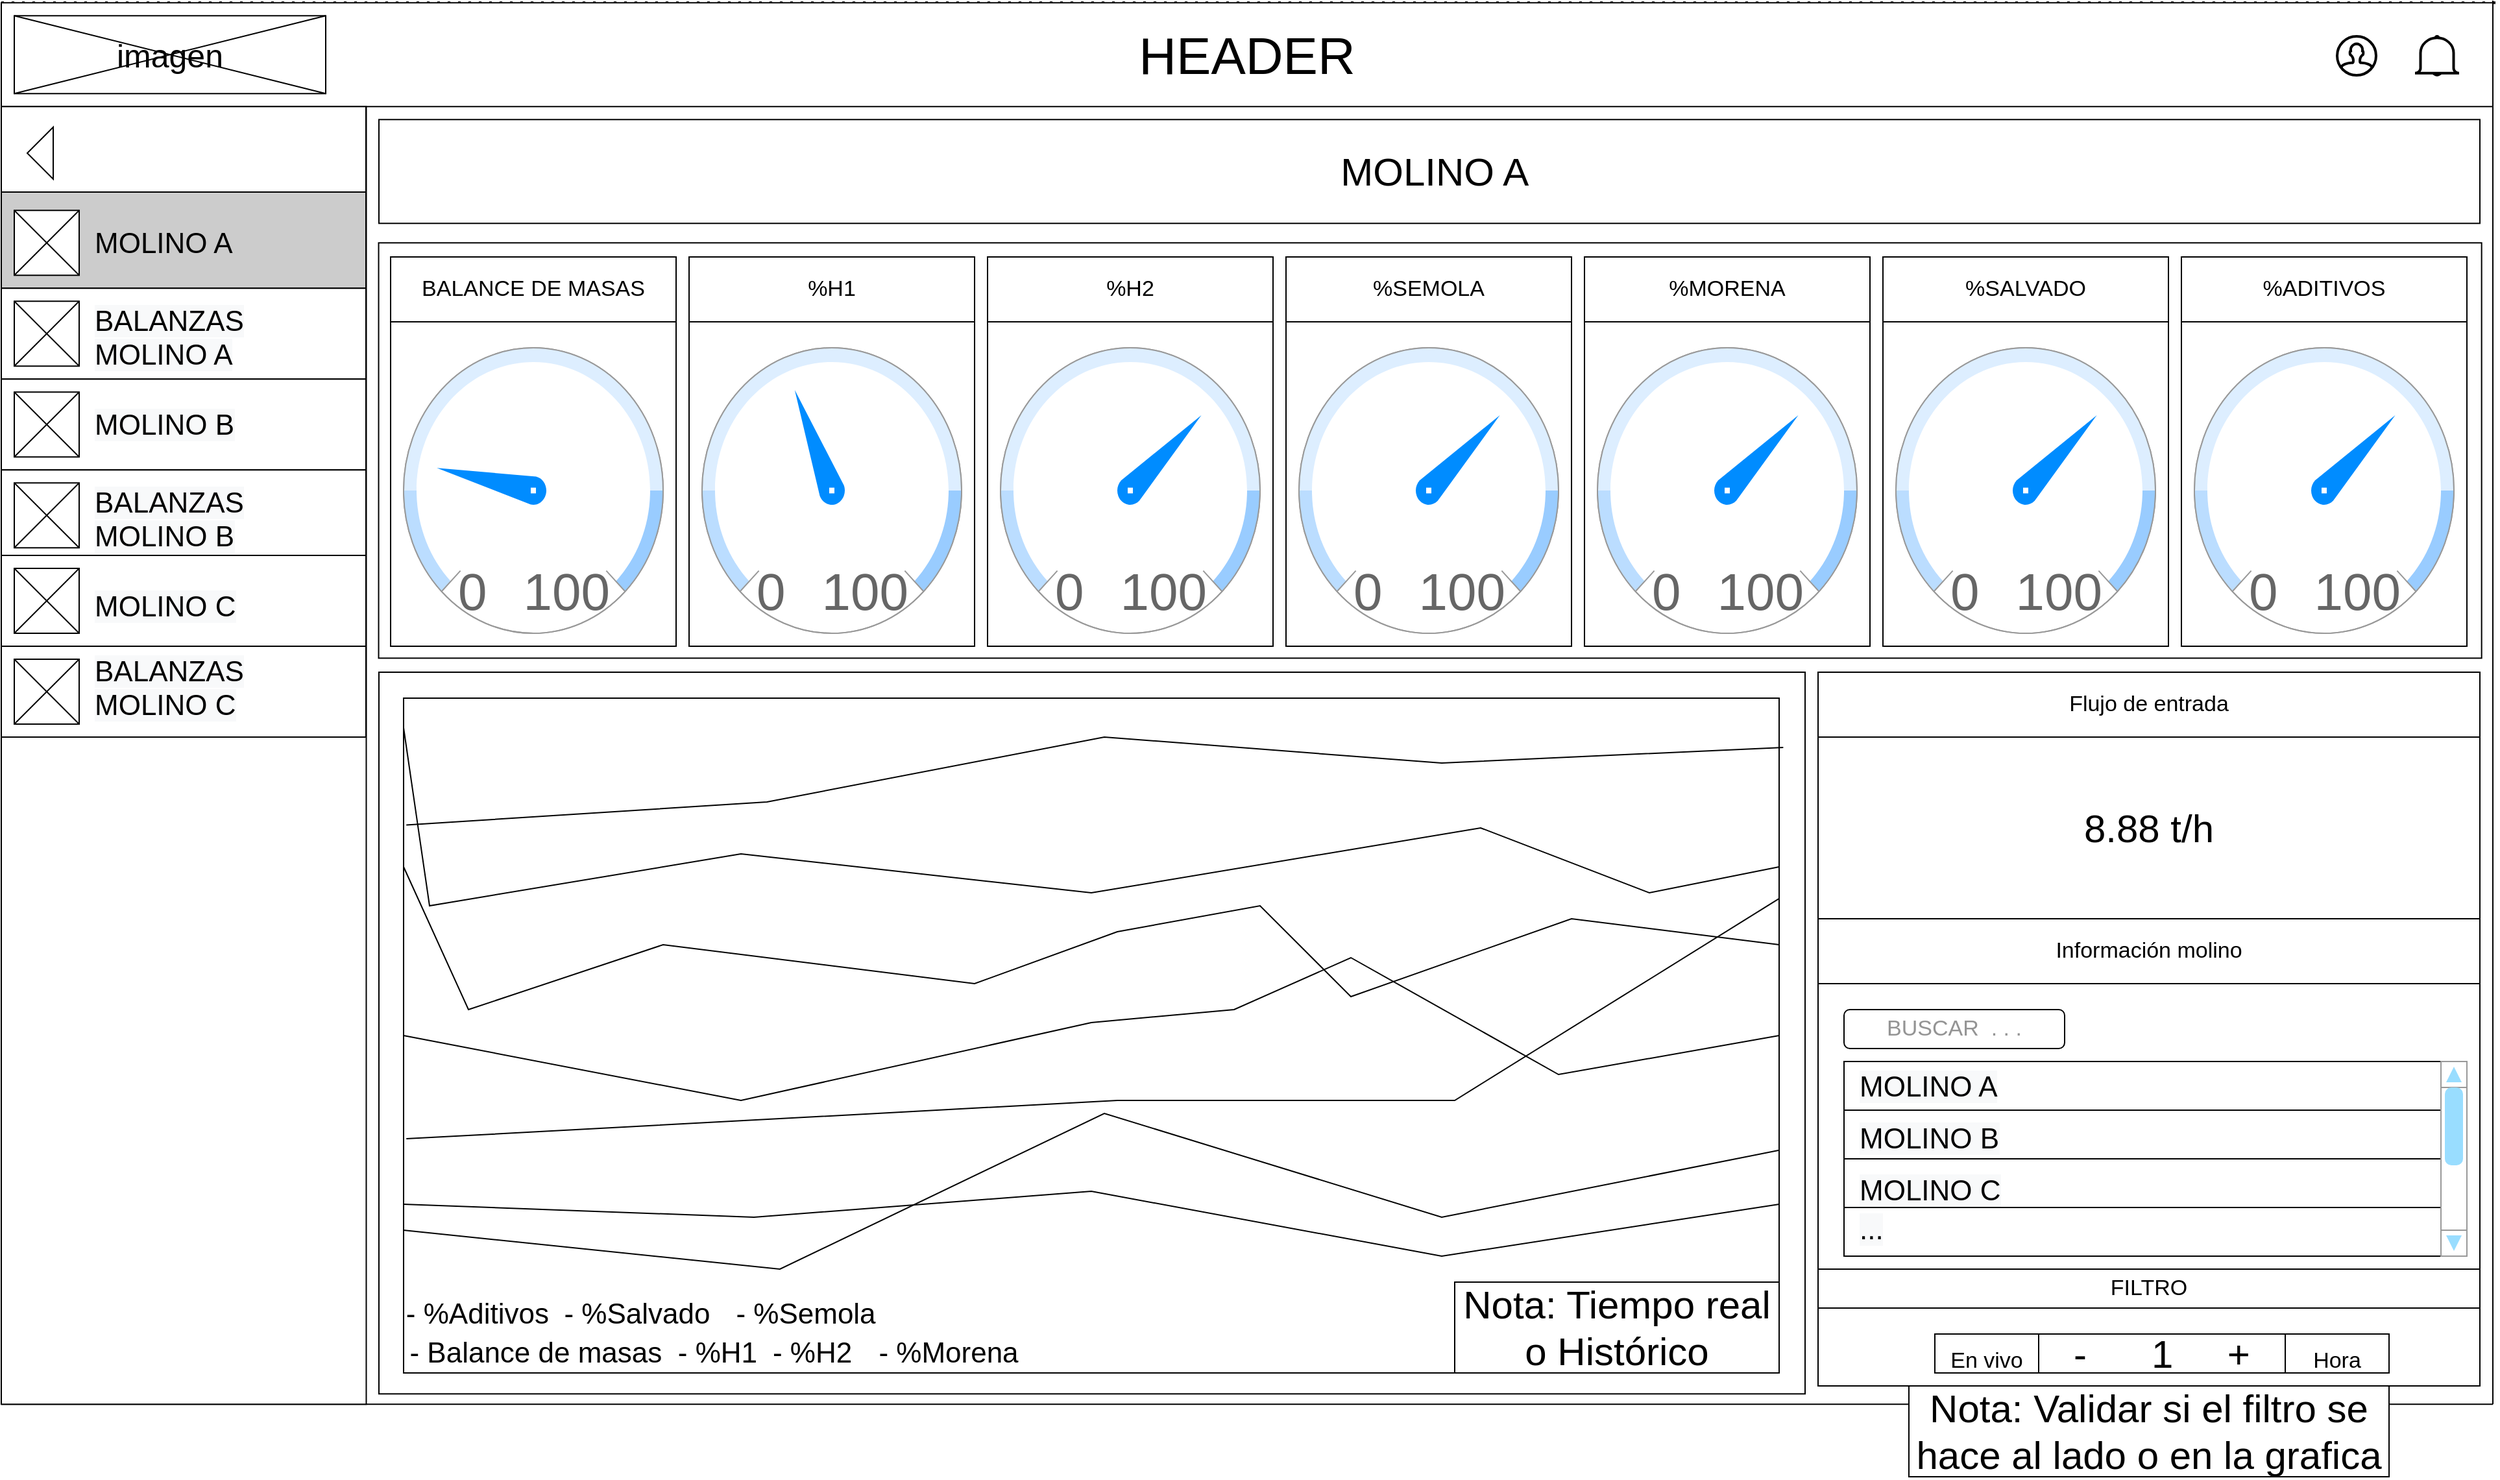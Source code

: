 <mxfile version="20.5.1" type="device"><diagram id="ygyf7mzL7wxv4Aj-Zikf" name="Página-1"><mxGraphModel dx="3570" dy="3082" grid="1" gridSize="10" guides="0" tooltips="1" connect="1" arrows="1" fold="1" page="1" pageScale="1" pageWidth="1200" pageHeight="1920" math="0" shadow="0"><root><mxCell id="0"/><mxCell id="1" parent="0"/><mxCell id="hXhTPl68LfnvCYFKsmnZ-4" value="" style="endArrow=none;dashed=1;html=1;rounded=0;fontSize=16;" parent="1" edge="1"><mxGeometry width="50" height="50" relative="1" as="geometry"><mxPoint x="-1020" y="384.14" as="sourcePoint"/><mxPoint x="-1020" y="-695.86" as="targetPoint"/></mxGeometry></mxCell><mxCell id="hXhTPl68LfnvCYFKsmnZ-5" value="" style="endArrow=none;html=1;rounded=0;fontSize=16;exitX=1;exitY=1;exitDx=0;exitDy=0;" parent="1" edge="1"><mxGeometry width="50" height="50" relative="1" as="geometry"><mxPoint x="-1020" y="384.14" as="sourcePoint"/><mxPoint x="900" y="384.14" as="targetPoint"/></mxGeometry></mxCell><mxCell id="hXhTPl68LfnvCYFKsmnZ-6" value="" style="endArrow=none;html=1;rounded=0;fontSize=16;" parent="1" edge="1"><mxGeometry width="50" height="50" relative="1" as="geometry"><mxPoint x="900" y="384.14" as="sourcePoint"/><mxPoint x="900" y="-697.46" as="targetPoint"/></mxGeometry></mxCell><mxCell id="hXhTPl68LfnvCYFKsmnZ-7" value="" style="endArrow=none;dashed=1;html=1;dashPattern=1 3;strokeWidth=2;rounded=0;fontSize=16;" parent="1" edge="1"><mxGeometry width="50" height="50" relative="1" as="geometry"><mxPoint x="-1020" y="-695.86" as="sourcePoint"/><mxPoint x="902.353" y="-695.86" as="targetPoint"/></mxGeometry></mxCell><mxCell id="hXhTPl68LfnvCYFKsmnZ-9" value="&lt;font style=&quot;font-size: 40px;&quot;&gt;HEADER&lt;/font&gt;" style="rounded=0;whiteSpace=wrap;html=1;fontSize=16;" parent="1" vertex="1"><mxGeometry x="-1020" y="-695.86" width="1920" height="80" as="geometry"/></mxCell><mxCell id="hXhTPl68LfnvCYFKsmnZ-13" value="" style="rounded=0;whiteSpace=wrap;html=1;fontSize=16;rotation=-90;" parent="1" vertex="1"><mxGeometry x="-1379.38" y="-256.48" width="1000" height="281.24" as="geometry"/></mxCell><mxCell id="hXhTPl68LfnvCYFKsmnZ-14" value="&lt;font style=&quot;font-size: 30px;&quot;&gt;&amp;nbsp;MOLINO A&lt;/font&gt;" style="rounded=0;whiteSpace=wrap;html=1;fontSize=16;" parent="1" vertex="1"><mxGeometry x="-729" y="-605.86" width="1619" height="80" as="geometry"/></mxCell><mxCell id="hXhTPl68LfnvCYFKsmnZ-15" value="" style="rounded=0;whiteSpace=wrap;html=1;fontSize=40;fillColor=default;" parent="1" vertex="1"><mxGeometry x="-729" y="-180" width="1099" height="556.14" as="geometry"/></mxCell><mxCell id="hXhTPl68LfnvCYFKsmnZ-22" value="" style="rounded=0;whiteSpace=wrap;html=1;fontSize=40;rotation=90;" parent="1" vertex="1"><mxGeometry x="-78.97" y="-1161.11" width="320.04" height="1620.55" as="geometry"/></mxCell><mxCell id="hXhTPl68LfnvCYFKsmnZ-61" value="" style="rounded=0;whiteSpace=wrap;html=1;fontSize=40;" parent="1" vertex="1"><mxGeometry x="-1020" y="-615.86" width="281" height="70" as="geometry"/></mxCell><mxCell id="hXhTPl68LfnvCYFKsmnZ-63" value="&lt;div style=&quot;&quot;&gt;&lt;br&gt;&lt;/div&gt;" style="rounded=0;whiteSpace=wrap;html=1;fontSize=28;align=center;fillColor=#CCCCCC;" parent="1" vertex="1"><mxGeometry x="-1020" y="-550" width="281" height="74.14" as="geometry"/></mxCell><mxCell id="hXhTPl68LfnvCYFKsmnZ-64" value="" style="rounded=0;whiteSpace=wrap;html=1;fontSize=40;" parent="1" vertex="1"><mxGeometry x="-1020" y="-475.86" width="281" height="70" as="geometry"/></mxCell><mxCell id="hXhTPl68LfnvCYFKsmnZ-65" value="" style="rounded=0;whiteSpace=wrap;html=1;fontSize=40;" parent="1" vertex="1"><mxGeometry x="-1020" y="-405.86" width="281" height="70" as="geometry"/></mxCell><mxCell id="hXhTPl68LfnvCYFKsmnZ-66" value="" style="rounded=0;whiteSpace=wrap;html=1;fontSize=40;" parent="1" vertex="1"><mxGeometry x="-1020" y="-335.86" width="281" height="70" as="geometry"/></mxCell><mxCell id="hXhTPl68LfnvCYFKsmnZ-79" value="" style="whiteSpace=wrap;html=1;aspect=fixed;fontSize=40;" parent="1" vertex="1"><mxGeometry x="-1010" y="-535.86" width="50" height="50" as="geometry"/></mxCell><mxCell id="hXhTPl68LfnvCYFKsmnZ-80" value="" style="endArrow=none;html=1;rounded=0;fontSize=40;" parent="1" edge="1"><mxGeometry width="50" height="50" relative="1" as="geometry"><mxPoint x="-1010" y="-485.86" as="sourcePoint"/><mxPoint x="-960" y="-535.86" as="targetPoint"/></mxGeometry></mxCell><mxCell id="hXhTPl68LfnvCYFKsmnZ-81" value="" style="endArrow=none;html=1;rounded=0;fontSize=40;entryX=0;entryY=0;entryDx=0;entryDy=0;exitX=1;exitY=1;exitDx=0;exitDy=0;" parent="1" source="hXhTPl68LfnvCYFKsmnZ-79" target="hXhTPl68LfnvCYFKsmnZ-79" edge="1"><mxGeometry width="50" height="50" relative="1" as="geometry"><mxPoint x="-1130" y="-345.86" as="sourcePoint"/><mxPoint x="-1080" y="-395.86" as="targetPoint"/></mxGeometry></mxCell><mxCell id="hXhTPl68LfnvCYFKsmnZ-82" value="" style="whiteSpace=wrap;html=1;aspect=fixed;fontSize=40;" parent="1" vertex="1"><mxGeometry x="-1010" y="-465.86" width="50" height="50" as="geometry"/></mxCell><mxCell id="hXhTPl68LfnvCYFKsmnZ-83" value="" style="endArrow=none;html=1;rounded=0;fontSize=40;" parent="1" edge="1"><mxGeometry width="50" height="50" relative="1" as="geometry"><mxPoint x="-1010" y="-415.86" as="sourcePoint"/><mxPoint x="-960" y="-465.86" as="targetPoint"/></mxGeometry></mxCell><mxCell id="hXhTPl68LfnvCYFKsmnZ-84" value="" style="endArrow=none;html=1;rounded=0;fontSize=40;entryX=0;entryY=0;entryDx=0;entryDy=0;exitX=1;exitY=1;exitDx=0;exitDy=0;" parent="1" source="hXhTPl68LfnvCYFKsmnZ-82" target="hXhTPl68LfnvCYFKsmnZ-82" edge="1"><mxGeometry width="50" height="50" relative="1" as="geometry"><mxPoint x="-1130" y="-275.86" as="sourcePoint"/><mxPoint x="-1080" y="-325.86" as="targetPoint"/></mxGeometry></mxCell><mxCell id="hXhTPl68LfnvCYFKsmnZ-85" value="" style="whiteSpace=wrap;html=1;aspect=fixed;fontSize=40;" parent="1" vertex="1"><mxGeometry x="-1010" y="-395.86" width="50" height="50" as="geometry"/></mxCell><mxCell id="hXhTPl68LfnvCYFKsmnZ-86" value="" style="endArrow=none;html=1;rounded=0;fontSize=40;" parent="1" edge="1"><mxGeometry width="50" height="50" relative="1" as="geometry"><mxPoint x="-1010" y="-345.86" as="sourcePoint"/><mxPoint x="-960" y="-395.86" as="targetPoint"/></mxGeometry></mxCell><mxCell id="hXhTPl68LfnvCYFKsmnZ-87" value="" style="endArrow=none;html=1;rounded=0;fontSize=40;entryX=0;entryY=0;entryDx=0;entryDy=0;exitX=1;exitY=1;exitDx=0;exitDy=0;" parent="1" source="hXhTPl68LfnvCYFKsmnZ-85" target="hXhTPl68LfnvCYFKsmnZ-85" edge="1"><mxGeometry width="50" height="50" relative="1" as="geometry"><mxPoint x="-1130" y="-205.86" as="sourcePoint"/><mxPoint x="-1080" y="-255.86" as="targetPoint"/></mxGeometry></mxCell><mxCell id="hXhTPl68LfnvCYFKsmnZ-88" value="" style="whiteSpace=wrap;html=1;aspect=fixed;fontSize=40;" parent="1" vertex="1"><mxGeometry x="-1010" y="-325.86" width="50" height="50" as="geometry"/></mxCell><mxCell id="hXhTPl68LfnvCYFKsmnZ-89" value="" style="endArrow=none;html=1;rounded=0;fontSize=40;" parent="1" edge="1"><mxGeometry width="50" height="50" relative="1" as="geometry"><mxPoint x="-1010" y="-275.86" as="sourcePoint"/><mxPoint x="-960" y="-325.86" as="targetPoint"/></mxGeometry></mxCell><mxCell id="hXhTPl68LfnvCYFKsmnZ-90" value="" style="endArrow=none;html=1;rounded=0;fontSize=40;entryX=0;entryY=0;entryDx=0;entryDy=0;exitX=1;exitY=1;exitDx=0;exitDy=0;" parent="1" source="hXhTPl68LfnvCYFKsmnZ-88" target="hXhTPl68LfnvCYFKsmnZ-88" edge="1"><mxGeometry width="50" height="50" relative="1" as="geometry"><mxPoint x="-1130" y="-135.86" as="sourcePoint"/><mxPoint x="-1080" y="-185.86" as="targetPoint"/></mxGeometry></mxCell><mxCell id="hXhTPl68LfnvCYFKsmnZ-95" value="&lt;font style=&quot;font-size: 25px;&quot;&gt;imagen&lt;/font&gt;" style="rounded=0;whiteSpace=wrap;html=1;fontSize=25;" parent="1" vertex="1"><mxGeometry x="-1010" y="-685.86" width="240" height="60" as="geometry"/></mxCell><mxCell id="hXhTPl68LfnvCYFKsmnZ-96" value="" style="endArrow=none;html=1;rounded=0;fontSize=12;exitX=0;exitY=1;exitDx=0;exitDy=0;entryX=1;entryY=0;entryDx=0;entryDy=0;" parent="1" source="hXhTPl68LfnvCYFKsmnZ-95" target="hXhTPl68LfnvCYFKsmnZ-95" edge="1"><mxGeometry width="50" height="50" relative="1" as="geometry"><mxPoint x="-940" y="-635.86" as="sourcePoint"/><mxPoint x="-890" y="-685.86" as="targetPoint"/></mxGeometry></mxCell><mxCell id="hXhTPl68LfnvCYFKsmnZ-97" value="" style="endArrow=none;html=1;rounded=0;fontSize=12;entryX=0;entryY=0;entryDx=0;entryDy=0;exitX=1;exitY=1;exitDx=0;exitDy=0;" parent="1" source="hXhTPl68LfnvCYFKsmnZ-95" target="hXhTPl68LfnvCYFKsmnZ-95" edge="1"><mxGeometry width="50" height="50" relative="1" as="geometry"><mxPoint x="-1110" y="-585.86" as="sourcePoint"/><mxPoint x="-1060" y="-635.86" as="targetPoint"/></mxGeometry></mxCell><mxCell id="Fcm9MnVCDu6zeh1Kwgtd-1" value="" style="rounded=0;whiteSpace=wrap;html=1;" parent="1" vertex="1"><mxGeometry x="-720" y="-500" width="220" height="300" as="geometry"/></mxCell><mxCell id="Fcm9MnVCDu6zeh1Kwgtd-2" value="" style="rounded=0;whiteSpace=wrap;html=1;" parent="1" vertex="1"><mxGeometry x="-260" y="-500" width="220" height="300" as="geometry"/></mxCell><mxCell id="Fcm9MnVCDu6zeh1Kwgtd-3" value="" style="rounded=0;whiteSpace=wrap;html=1;" parent="1" vertex="1"><mxGeometry x="-490" y="-500" width="220" height="300" as="geometry"/></mxCell><mxCell id="Fcm9MnVCDu6zeh1Kwgtd-4" value="" style="rounded=0;whiteSpace=wrap;html=1;" parent="1" vertex="1"><mxGeometry x="430" y="-500" width="220" height="300" as="geometry"/></mxCell><mxCell id="Fcm9MnVCDu6zeh1Kwgtd-5" value="" style="rounded=0;whiteSpace=wrap;html=1;" parent="1" vertex="1"><mxGeometry x="380" y="-180" width="510" height="550" as="geometry"/></mxCell><mxCell id="hXhTPl68LfnvCYFKsmnZ-49" value="" style="verticalLabelPosition=bottom;shadow=0;dashed=0;align=center;html=1;verticalAlign=top;strokeWidth=1;shape=mxgraph.mockup.graphics.gauge;fillColor=#ffffff;strokeColor=#999999;gaugePos=21.111;scaleColors=#bbddff,#ddeeff,#99ccff;gaugeLabels=,,;needleColor=#008cff;fontSize=40;" parent="1" vertex="1"><mxGeometry x="-710" y="-430" width="200" height="220" as="geometry"/></mxCell><mxCell id="hXhTPl68LfnvCYFKsmnZ-50" value="0" style="strokeWidth=1;shadow=0;dashed=0;align=center;html=1;shape=mxgraph.mockup.graphics.anchor;align=left;fontColor=#666666;fontSize=40;" parent="hXhTPl68LfnvCYFKsmnZ-49" vertex="1"><mxGeometry x="40" y="165.0" width="100.0" height="44.0" as="geometry"/></mxCell><mxCell id="hXhTPl68LfnvCYFKsmnZ-51" value="100" style="strokeWidth=1;shadow=0;dashed=0;align=center;html=1;shape=mxgraph.mockup.graphics.anchor;align=right;fontColor=#666666;fontSize=40;" parent="hXhTPl68LfnvCYFKsmnZ-49" vertex="1"><mxGeometry x="60.0" y="165.0" width="100.0" height="44.0" as="geometry"/></mxCell><mxCell id="Fcm9MnVCDu6zeh1Kwgtd-6" value="" style="verticalLabelPosition=bottom;shadow=0;dashed=0;align=center;html=1;verticalAlign=top;strokeWidth=1;shape=mxgraph.mockup.graphics.gauge;fillColor=#ffffff;strokeColor=#999999;gaugePos=41.818;scaleColors=#bbddff,#ddeeff,#99ccff;gaugeLabels=,,;needleColor=#008cff;fontSize=40;" parent="1" vertex="1"><mxGeometry x="-480" y="-430" width="200" height="220" as="geometry"/></mxCell><mxCell id="Fcm9MnVCDu6zeh1Kwgtd-7" value="0" style="strokeWidth=1;shadow=0;dashed=0;align=center;html=1;shape=mxgraph.mockup.graphics.anchor;align=left;fontColor=#666666;fontSize=40;" parent="Fcm9MnVCDu6zeh1Kwgtd-6" vertex="1"><mxGeometry x="40" y="165.0" width="100.0" height="44.0" as="geometry"/></mxCell><mxCell id="Fcm9MnVCDu6zeh1Kwgtd-8" value="100" style="strokeWidth=1;shadow=0;dashed=0;align=center;html=1;shape=mxgraph.mockup.graphics.anchor;align=right;fontColor=#666666;fontSize=40;" parent="Fcm9MnVCDu6zeh1Kwgtd-6" vertex="1"><mxGeometry x="60.0" y="165.0" width="100.0" height="44.0" as="geometry"/></mxCell><mxCell id="Fcm9MnVCDu6zeh1Kwgtd-12" value="" style="verticalLabelPosition=bottom;shadow=0;dashed=0;align=center;html=1;verticalAlign=top;strokeWidth=1;shape=mxgraph.mockup.graphics.gauge;fillColor=#ffffff;strokeColor=#999999;gaugePos=67.071;scaleColors=#bbddff,#ddeeff,#99ccff;gaugeLabels=,,;needleColor=#008cff;fontSize=40;" parent="1" vertex="1"><mxGeometry x="440" y="-430" width="200" height="220" as="geometry"/></mxCell><mxCell id="Fcm9MnVCDu6zeh1Kwgtd-13" value="0" style="strokeWidth=1;shadow=0;dashed=0;align=center;html=1;shape=mxgraph.mockup.graphics.anchor;align=left;fontColor=#666666;fontSize=40;" parent="Fcm9MnVCDu6zeh1Kwgtd-12" vertex="1"><mxGeometry x="40" y="165.0" width="100.0" height="44.0" as="geometry"/></mxCell><mxCell id="Fcm9MnVCDu6zeh1Kwgtd-14" value="100" style="strokeWidth=1;shadow=0;dashed=0;align=center;html=1;shape=mxgraph.mockup.graphics.anchor;align=right;fontColor=#666666;fontSize=40;" parent="Fcm9MnVCDu6zeh1Kwgtd-12" vertex="1"><mxGeometry x="60.0" y="165.0" width="100.0" height="44.0" as="geometry"/></mxCell><mxCell id="Fcm9MnVCDu6zeh1Kwgtd-15" value="" style="verticalLabelPosition=bottom;shadow=0;dashed=0;align=center;html=1;verticalAlign=top;strokeWidth=1;shape=mxgraph.mockup.graphics.gauge;fillColor=#ffffff;strokeColor=#999999;gaugePos=67.071;scaleColors=#bbddff,#ddeeff,#99ccff;gaugeLabels=,,;needleColor=#008cff;fontSize=40;" parent="1" vertex="1"><mxGeometry x="-250" y="-430" width="200" height="220" as="geometry"/></mxCell><mxCell id="Fcm9MnVCDu6zeh1Kwgtd-16" value="0" style="strokeWidth=1;shadow=0;dashed=0;align=center;html=1;shape=mxgraph.mockup.graphics.anchor;align=left;fontColor=#666666;fontSize=40;" parent="Fcm9MnVCDu6zeh1Kwgtd-15" vertex="1"><mxGeometry x="40" y="165.0" width="100.0" height="44.0" as="geometry"/></mxCell><mxCell id="Fcm9MnVCDu6zeh1Kwgtd-17" value="100" style="strokeWidth=1;shadow=0;dashed=0;align=center;html=1;shape=mxgraph.mockup.graphics.anchor;align=right;fontColor=#666666;fontSize=40;" parent="Fcm9MnVCDu6zeh1Kwgtd-15" vertex="1"><mxGeometry x="60.0" y="165.0" width="100.0" height="44.0" as="geometry"/></mxCell><mxCell id="Fcm9MnVCDu6zeh1Kwgtd-18" value="" style="rounded=0;whiteSpace=wrap;html=1;" parent="1" vertex="1"><mxGeometry x="-710" y="-160" width="1060" height="520" as="geometry"/></mxCell><mxCell id="Fcm9MnVCDu6zeh1Kwgtd-20" value="" style="endArrow=none;html=1;rounded=0;entryX=1;entryY=0.5;entryDx=0;entryDy=0;exitX=0;exitY=0.5;exitDx=0;exitDy=0;" parent="1" source="Fcm9MnVCDu6zeh1Kwgtd-18" target="Fcm9MnVCDu6zeh1Kwgtd-18" edge="1"><mxGeometry width="50" height="50" relative="1" as="geometry"><mxPoint x="-450" y="150" as="sourcePoint"/><mxPoint x="-400" y="100" as="targetPoint"/><Array as="points"><mxPoint x="-450" y="150"/><mxPoint x="-180" y="90"/><mxPoint x="-70" y="80"/><mxPoint x="20" y="40"/><mxPoint x="180" y="130"/></Array></mxGeometry></mxCell><mxCell id="Fcm9MnVCDu6zeh1Kwgtd-21" value="" style="endArrow=none;html=1;rounded=0;exitX=0;exitY=0.044;exitDx=0;exitDy=0;exitPerimeter=0;entryX=1;entryY=0.25;entryDx=0;entryDy=0;" parent="1" source="Fcm9MnVCDu6zeh1Kwgtd-18" target="Fcm9MnVCDu6zeh1Kwgtd-18" edge="1"><mxGeometry width="50" height="50" relative="1" as="geometry"><mxPoint x="-550" y="60" as="sourcePoint"/><mxPoint x="-500" y="10" as="targetPoint"/><Array as="points"><mxPoint x="-690"/><mxPoint x="-450" y="-40"/><mxPoint x="-180" y="-10"/><mxPoint x="120" y="-60"/><mxPoint x="250" y="-10"/></Array></mxGeometry></mxCell><mxCell id="Fcm9MnVCDu6zeh1Kwgtd-22" value="" style="endArrow=none;html=1;rounded=0;exitX=0;exitY=0.75;exitDx=0;exitDy=0;entryX=1;entryY=0.75;entryDx=0;entryDy=0;" parent="1" source="Fcm9MnVCDu6zeh1Kwgtd-18" target="Fcm9MnVCDu6zeh1Kwgtd-18" edge="1"><mxGeometry width="50" height="50" relative="1" as="geometry"><mxPoint x="-540" y="250" as="sourcePoint"/><mxPoint x="-490" y="200" as="targetPoint"/><Array as="points"><mxPoint x="-440" y="240"/><mxPoint x="-180" y="220"/><mxPoint x="90" y="270"/></Array></mxGeometry></mxCell><mxCell id="Fcm9MnVCDu6zeh1Kwgtd-23" value="" style="endArrow=none;html=1;rounded=0;exitX=0;exitY=0.25;exitDx=0;exitDy=0;" parent="1" source="Fcm9MnVCDu6zeh1Kwgtd-18" edge="1"><mxGeometry width="50" height="50" relative="1" as="geometry"><mxPoint x="-630" y="90" as="sourcePoint"/><mxPoint x="350" y="30" as="targetPoint"/><Array as="points"><mxPoint x="-660" y="80"/><mxPoint x="-510" y="30"/><mxPoint x="-270" y="60"/><mxPoint x="-160" y="20"/><mxPoint x="-50"/><mxPoint x="20" y="70"/><mxPoint x="190" y="10"/></Array></mxGeometry></mxCell><mxCell id="Fcm9MnVCDu6zeh1Kwgtd-24" value="&lt;font style=&quot;font-size: 17px;&quot;&gt;BALANCE DE MASAS&lt;/font&gt;" style="rounded=0;whiteSpace=wrap;html=1;fontSize=7;" parent="1" vertex="1"><mxGeometry x="-720" y="-500" width="220" height="50" as="geometry"/></mxCell><mxCell id="Fcm9MnVCDu6zeh1Kwgtd-25" value="&lt;font style=&quot;font-size: 17px;&quot;&gt;%H1&lt;/font&gt;" style="rounded=0;whiteSpace=wrap;html=1;fontSize=7;" parent="1" vertex="1"><mxGeometry x="-490" y="-500" width="220" height="50" as="geometry"/></mxCell><mxCell id="Fcm9MnVCDu6zeh1Kwgtd-26" value="&lt;font style=&quot;font-size: 17px;&quot;&gt;%SALVADO&lt;/font&gt;" style="rounded=0;whiteSpace=wrap;html=1;fontSize=7;" parent="1" vertex="1"><mxGeometry x="430" y="-500" width="220" height="50" as="geometry"/></mxCell><mxCell id="Fcm9MnVCDu6zeh1Kwgtd-27" value="&lt;font style=&quot;font-size: 17px;&quot;&gt;%H2&lt;/font&gt;" style="rounded=0;whiteSpace=wrap;html=1;fontSize=7;" parent="1" vertex="1"><mxGeometry x="-260" y="-500" width="220" height="50" as="geometry"/></mxCell><mxCell id="Fcm9MnVCDu6zeh1Kwgtd-28" value="" style="html=1;verticalLabelPosition=bottom;align=center;labelBackgroundColor=#ffffff;verticalAlign=top;strokeWidth=2;strokeColor=#000000;shadow=0;dashed=0;shape=mxgraph.ios7.icons.bell;fontSize=7;" parent="1" vertex="1"><mxGeometry x="840" y="-670" width="34" height="30" as="geometry"/></mxCell><mxCell id="Fcm9MnVCDu6zeh1Kwgtd-29" value="- Balance de masas&amp;nbsp;" style="text;html=1;strokeColor=none;fillColor=none;align=center;verticalAlign=middle;whiteSpace=wrap;rounded=0;fontSize=22;" parent="1" vertex="1"><mxGeometry x="-710" y="330" width="210" height="30" as="geometry"/></mxCell><mxCell id="Fcm9MnVCDu6zeh1Kwgtd-30" value="&lt;span style=&quot;font-size: 17px;&quot;&gt;Flujo de entrada&lt;br&gt;&lt;/span&gt;" style="rounded=0;whiteSpace=wrap;html=1;fontSize=7;" parent="1" vertex="1"><mxGeometry x="380" y="-180" width="510" height="50" as="geometry"/></mxCell><mxCell id="Fcm9MnVCDu6zeh1Kwgtd-31" value="&lt;font style=&quot;font-size: 30px;&quot;&gt;8.88 t/h&lt;/font&gt;" style="rounded=0;whiteSpace=wrap;html=1;strokeColor=#000000;fontSize=17;" parent="1" vertex="1"><mxGeometry x="380" y="-130" width="510" height="140" as="geometry"/></mxCell><mxCell id="Fcm9MnVCDu6zeh1Kwgtd-32" value="&lt;span style=&quot;font-size: 17px;&quot;&gt;Información&amp;nbsp;molino&lt;/span&gt;" style="rounded=0;whiteSpace=wrap;html=1;fontSize=7;" parent="1" vertex="1"><mxGeometry x="380" y="10" width="510" height="50" as="geometry"/></mxCell><mxCell id="Fcm9MnVCDu6zeh1Kwgtd-34" value="&lt;span style=&quot;font-size: 17px;&quot;&gt;FILTRO&lt;/span&gt;" style="rounded=0;whiteSpace=wrap;html=1;fontSize=7;" parent="1" vertex="1"><mxGeometry x="380" y="280" width="510" height="30" as="geometry"/></mxCell><mxCell id="Fcm9MnVCDu6zeh1Kwgtd-38" value="" style="group" parent="1" vertex="1" connectable="0"><mxGeometry x="470" y="330" width="350" height="30" as="geometry"/></mxCell><mxCell id="Fcm9MnVCDu6zeh1Kwgtd-35" value="&lt;span style=&quot;font-size: 17px;&quot;&gt;En vivo&lt;/span&gt;" style="rounded=0;whiteSpace=wrap;html=1;strokeColor=#000000;fontSize=30;verticalAlign=middle;align=center;" parent="Fcm9MnVCDu6zeh1Kwgtd-38" vertex="1"><mxGeometry width="80" height="30" as="geometry"/></mxCell><mxCell id="Fcm9MnVCDu6zeh1Kwgtd-36" value="-&amp;nbsp; &amp;nbsp; &amp;nbsp; 1&amp;nbsp; &amp;nbsp; &amp;nbsp;+" style="rounded=0;whiteSpace=wrap;html=1;strokeColor=#000000;fontSize=30;" parent="Fcm9MnVCDu6zeh1Kwgtd-38" vertex="1"><mxGeometry x="80" width="190" height="30" as="geometry"/></mxCell><mxCell id="Fcm9MnVCDu6zeh1Kwgtd-37" value="&lt;font style=&quot;font-size: 17px;&quot;&gt;Hora&lt;/font&gt;" style="rounded=0;whiteSpace=wrap;html=1;strokeColor=#000000;fontSize=30;" parent="Fcm9MnVCDu6zeh1Kwgtd-38" vertex="1"><mxGeometry x="270" width="80" height="30" as="geometry"/></mxCell><mxCell id="Fcm9MnVCDu6zeh1Kwgtd-39" value="&lt;font color=&quot;#949494&quot;&gt;BUSCAR&amp;nbsp; . . .&lt;/font&gt;" style="rounded=1;whiteSpace=wrap;html=1;strokeColor=#000000;fontSize=17;" parent="1" vertex="1"><mxGeometry x="400" y="80" width="170" height="30" as="geometry"/></mxCell><mxCell id="Fcm9MnVCDu6zeh1Kwgtd-40" value="" style="rounded=0;whiteSpace=wrap;html=1;strokeColor=#000000;fontSize=17;" parent="1" vertex="1"><mxGeometry x="400" y="120" width="480" height="150" as="geometry"/></mxCell><mxCell id="Fcm9MnVCDu6zeh1Kwgtd-41" value="" style="shape=image;html=1;verticalAlign=top;verticalLabelPosition=bottom;labelBackgroundColor=#ffffff;imageAspect=0;aspect=fixed;image=https://cdn2.iconfinder.com/data/icons/user-interface-169/32/search-128.png;strokeColor=#000000;fontSize=17;fontColor=#949494;" parent="1" vertex="1"><mxGeometry x="580" y="80" width="30" height="30" as="geometry"/></mxCell><mxCell id="Fcm9MnVCDu6zeh1Kwgtd-55" value="" style="endArrow=none;html=1;rounded=0;fontSize=17;fontColor=#949494;exitX=0;exitY=0.25;exitDx=0;exitDy=0;entryX=1;entryY=0.25;entryDx=0;entryDy=0;" parent="1" source="Fcm9MnVCDu6zeh1Kwgtd-40" target="Fcm9MnVCDu6zeh1Kwgtd-40" edge="1"><mxGeometry width="50" height="50" relative="1" as="geometry"><mxPoint x="490" y="210" as="sourcePoint"/><mxPoint x="540" y="160" as="targetPoint"/></mxGeometry></mxCell><mxCell id="Fcm9MnVCDu6zeh1Kwgtd-56" value="" style="endArrow=none;html=1;rounded=0;fontSize=17;fontColor=#949494;exitX=0;exitY=0.5;exitDx=0;exitDy=0;entryX=1;entryY=0.5;entryDx=0;entryDy=0;" parent="1" source="Fcm9MnVCDu6zeh1Kwgtd-40" target="Fcm9MnVCDu6zeh1Kwgtd-40" edge="1"><mxGeometry width="50" height="50" relative="1" as="geometry"><mxPoint x="530" y="240" as="sourcePoint"/><mxPoint x="580" y="190" as="targetPoint"/></mxGeometry></mxCell><mxCell id="Fcm9MnVCDu6zeh1Kwgtd-57" value="" style="endArrow=none;html=1;rounded=0;fontSize=17;fontColor=#949494;exitX=0;exitY=0.75;exitDx=0;exitDy=0;entryX=1;entryY=0.75;entryDx=0;entryDy=0;" parent="1" source="Fcm9MnVCDu6zeh1Kwgtd-40" target="Fcm9MnVCDu6zeh1Kwgtd-40" edge="1"><mxGeometry width="50" height="50" relative="1" as="geometry"><mxPoint x="520" y="260" as="sourcePoint"/><mxPoint x="570" y="210" as="targetPoint"/></mxGeometry></mxCell><mxCell id="75InFdnjoltjB5UoHixp-4" value="&lt;font style=&quot;font-size: 30px;&quot;&gt;Nota: Tiempo real&lt;br&gt;o Histórico&lt;/font&gt;" style="rounded=0;whiteSpace=wrap;html=1;" parent="1" vertex="1"><mxGeometry x="100" y="290" width="250" height="70" as="geometry"/></mxCell><mxCell id="SAnmZ6iqaGHScDlpEnW8-1" value="" style="html=1;verticalLabelPosition=bottom;align=center;labelBackgroundColor=#ffffff;verticalAlign=top;strokeWidth=2;strokeColor=#000000;shadow=0;dashed=0;shape=mxgraph.ios7.icons.user;fontSize=20;" parent="1" vertex="1"><mxGeometry x="780" y="-670" width="30" height="30" as="geometry"/></mxCell><mxCell id="SAnmZ6iqaGHScDlpEnW8-2" value="" style="triangle;whiteSpace=wrap;html=1;strokeColor=#000000;fontSize=20;rotation=-180;" parent="1" vertex="1"><mxGeometry x="-1000" y="-600" width="20" height="40" as="geometry"/></mxCell><mxCell id="SAnmZ6iqaGHScDlpEnW8-3" value="" style="rounded=0;whiteSpace=wrap;html=1;fontSize=40;" parent="1" vertex="1"><mxGeometry x="-1020" y="-270" width="281" height="70" as="geometry"/></mxCell><mxCell id="SAnmZ6iqaGHScDlpEnW8-4" value="" style="rounded=0;whiteSpace=wrap;html=1;fontSize=40;" parent="1" vertex="1"><mxGeometry x="-1020" y="-200" width="281" height="70" as="geometry"/></mxCell><mxCell id="SAnmZ6iqaGHScDlpEnW8-5" value="" style="whiteSpace=wrap;html=1;aspect=fixed;fontSize=40;" parent="1" vertex="1"><mxGeometry x="-1010" y="-260" width="50" height="50" as="geometry"/></mxCell><mxCell id="SAnmZ6iqaGHScDlpEnW8-6" value="" style="endArrow=none;html=1;rounded=0;fontSize=40;" parent="1" edge="1"><mxGeometry width="50" height="50" relative="1" as="geometry"><mxPoint x="-1010" y="-210.0" as="sourcePoint"/><mxPoint x="-960" y="-260.0" as="targetPoint"/></mxGeometry></mxCell><mxCell id="SAnmZ6iqaGHScDlpEnW8-7" value="" style="endArrow=none;html=1;rounded=0;fontSize=40;entryX=0;entryY=0;entryDx=0;entryDy=0;exitX=1;exitY=1;exitDx=0;exitDy=0;" parent="1" source="SAnmZ6iqaGHScDlpEnW8-5" target="SAnmZ6iqaGHScDlpEnW8-5" edge="1"><mxGeometry width="50" height="50" relative="1" as="geometry"><mxPoint x="-1130" y="-70.0" as="sourcePoint"/><mxPoint x="-1080" y="-120.0" as="targetPoint"/></mxGeometry></mxCell><mxCell id="SAnmZ6iqaGHScDlpEnW8-8" value="" style="whiteSpace=wrap;html=1;aspect=fixed;fontSize=40;" parent="1" vertex="1"><mxGeometry x="-1010" y="-190" width="50" height="50" as="geometry"/></mxCell><mxCell id="SAnmZ6iqaGHScDlpEnW8-9" value="" style="endArrow=none;html=1;rounded=0;fontSize=40;" parent="1" edge="1"><mxGeometry width="50" height="50" relative="1" as="geometry"><mxPoint x="-1010" y="-140.0" as="sourcePoint"/><mxPoint x="-960" y="-190.0" as="targetPoint"/></mxGeometry></mxCell><mxCell id="SAnmZ6iqaGHScDlpEnW8-10" value="" style="endArrow=none;html=1;rounded=0;fontSize=40;entryX=0;entryY=0;entryDx=0;entryDy=0;exitX=1;exitY=1;exitDx=0;exitDy=0;" parent="1" source="SAnmZ6iqaGHScDlpEnW8-8" target="SAnmZ6iqaGHScDlpEnW8-8" edge="1"><mxGeometry width="50" height="50" relative="1" as="geometry"><mxPoint x="-1130" y="-1.421e-14" as="sourcePoint"/><mxPoint x="-1080" y="-50.0" as="targetPoint"/></mxGeometry></mxCell><mxCell id="SAnmZ6iqaGHScDlpEnW8-11" value="&lt;span style=&quot;color: rgb(0, 0, 0); font-family: Helvetica; font-size: 22px; font-style: normal; font-variant-ligatures: normal; font-variant-caps: normal; font-weight: 400; letter-spacing: normal; orphans: 2; text-align: center; text-indent: 0px; text-transform: none; widows: 2; word-spacing: 0px; -webkit-text-stroke-width: 0px; text-decoration-thickness: initial; text-decoration-style: initial; text-decoration-color: initial; float: none; display: inline !important;&quot;&gt;MOLINO A&lt;/span&gt;" style="text;whiteSpace=wrap;html=1;fontSize=22;fillColor=none;labelBackgroundColor=none;" parent="1" vertex="1"><mxGeometry x="-950" y="-530" width="120" height="50" as="geometry"/></mxCell><mxCell id="SAnmZ6iqaGHScDlpEnW8-12" value="&lt;span style=&quot;color: rgb(0, 0, 0); font-family: Helvetica; font-size: 22px; font-style: normal; font-variant-ligatures: normal; font-variant-caps: normal; font-weight: 400; letter-spacing: normal; orphans: 2; text-align: center; text-indent: 0px; text-transform: none; widows: 2; word-spacing: 0px; -webkit-text-stroke-width: 0px; background-color: rgb(248, 249, 250); text-decoration-thickness: initial; text-decoration-style: initial; text-decoration-color: initial; float: none; display: inline !important;&quot;&gt;BALANZAS MOLINO A&lt;/span&gt;" style="text;whiteSpace=wrap;html=1;fontSize=22;" parent="1" vertex="1"><mxGeometry x="-950" y="-470" width="110" height="50" as="geometry"/></mxCell><mxCell id="SAnmZ6iqaGHScDlpEnW8-13" value="&lt;span style=&quot;color: rgb(0, 0, 0); font-family: Helvetica; font-size: 22px; font-style: normal; font-variant-ligatures: normal; font-variant-caps: normal; font-weight: 400; letter-spacing: normal; orphans: 2; text-align: center; text-indent: 0px; text-transform: none; widows: 2; word-spacing: 0px; -webkit-text-stroke-width: 0px; background-color: rgb(248, 249, 250); text-decoration-thickness: initial; text-decoration-style: initial; text-decoration-color: initial; float: none; display: inline !important;&quot;&gt;MOLINO B&lt;/span&gt;" style="text;whiteSpace=wrap;html=1;fontSize=22;" parent="1" vertex="1"><mxGeometry x="-950" y="-390" width="110" height="50" as="geometry"/></mxCell><mxCell id="SAnmZ6iqaGHScDlpEnW8-14" value="&lt;span style=&quot;color: rgb(0, 0, 0); font-family: Helvetica; font-size: 22px; font-style: normal; font-variant-ligatures: normal; font-variant-caps: normal; font-weight: 400; letter-spacing: normal; orphans: 2; text-align: center; text-indent: 0px; text-transform: none; widows: 2; word-spacing: 0px; -webkit-text-stroke-width: 0px; background-color: rgb(248, 249, 250); text-decoration-thickness: initial; text-decoration-style: initial; text-decoration-color: initial; float: none; display: inline !important;&quot;&gt;BALANZAS MOLINO B&lt;/span&gt;" style="text;whiteSpace=wrap;html=1;fontSize=22;" parent="1" vertex="1"><mxGeometry x="-950" y="-330" width="110" height="50" as="geometry"/></mxCell><mxCell id="SAnmZ6iqaGHScDlpEnW8-15" value="&lt;span style=&quot;color: rgb(0, 0, 0); font-family: Helvetica; font-size: 22px; font-style: normal; font-variant-ligatures: normal; font-variant-caps: normal; font-weight: 400; letter-spacing: normal; orphans: 2; text-align: center; text-indent: 0px; text-transform: none; widows: 2; word-spacing: 0px; -webkit-text-stroke-width: 0px; background-color: rgb(248, 249, 250); text-decoration-thickness: initial; text-decoration-style: initial; text-decoration-color: initial; float: none; display: inline !important;&quot;&gt;MOLINO C&lt;/span&gt;" style="text;whiteSpace=wrap;html=1;fontSize=22;" parent="1" vertex="1"><mxGeometry x="-950" y="-250" width="120" height="50" as="geometry"/></mxCell><mxCell id="SAnmZ6iqaGHScDlpEnW8-16" value="&lt;span style=&quot;color: rgb(0, 0, 0); font-family: Helvetica; font-size: 22px; font-style: normal; font-variant-ligatures: normal; font-variant-caps: normal; font-weight: 400; letter-spacing: normal; orphans: 2; text-align: center; text-indent: 0px; text-transform: none; widows: 2; word-spacing: 0px; -webkit-text-stroke-width: 0px; background-color: rgb(248, 249, 250); text-decoration-thickness: initial; text-decoration-style: initial; text-decoration-color: initial; float: none; display: inline !important;&quot;&gt;BALANZAS MOLINO C&lt;/span&gt;" style="text;whiteSpace=wrap;html=1;fontSize=22;" parent="1" vertex="1"><mxGeometry x="-950" y="-200" width="110" height="50" as="geometry"/></mxCell><mxCell id="SAnmZ6iqaGHScDlpEnW8-19" value="" style="rounded=0;whiteSpace=wrap;html=1;" parent="1" vertex="1"><mxGeometry x="660" y="-500" width="220" height="300" as="geometry"/></mxCell><mxCell id="SAnmZ6iqaGHScDlpEnW8-17" value="&lt;font style=&quot;font-size: 17px;&quot;&gt;%ADITIVOS&lt;/font&gt;" style="rounded=0;whiteSpace=wrap;html=1;fontSize=7;" parent="1" vertex="1"><mxGeometry x="660" y="-500" width="220" height="50" as="geometry"/></mxCell><mxCell id="SAnmZ6iqaGHScDlpEnW8-21" value="" style="verticalLabelPosition=bottom;shadow=0;dashed=0;align=center;html=1;verticalAlign=top;strokeWidth=1;shape=mxgraph.mockup.graphics.gauge;fillColor=#ffffff;strokeColor=#999999;gaugePos=67.071;scaleColors=#bbddff,#ddeeff,#99ccff;gaugeLabels=,,;needleColor=#008cff;fontSize=40;" parent="1" vertex="1"><mxGeometry x="670" y="-430" width="200" height="220" as="geometry"/></mxCell><mxCell id="SAnmZ6iqaGHScDlpEnW8-22" value="0" style="strokeWidth=1;shadow=0;dashed=0;align=center;html=1;shape=mxgraph.mockup.graphics.anchor;align=left;fontColor=#666666;fontSize=40;" parent="SAnmZ6iqaGHScDlpEnW8-21" vertex="1"><mxGeometry x="40.0" y="165.0" width="100.0" height="44.0" as="geometry"/></mxCell><mxCell id="SAnmZ6iqaGHScDlpEnW8-23" value="100" style="strokeWidth=1;shadow=0;dashed=0;align=center;html=1;shape=mxgraph.mockup.graphics.anchor;align=right;fontColor=#666666;fontSize=40;" parent="SAnmZ6iqaGHScDlpEnW8-21" vertex="1"><mxGeometry x="60.0" y="165.0" width="100.0" height="44.0" as="geometry"/></mxCell><mxCell id="SAnmZ6iqaGHScDlpEnW8-25" value="&lt;span style=&quot;color: rgb(0, 0, 0); font-family: Helvetica; font-size: 22px; font-style: normal; font-variant-ligatures: normal; font-variant-caps: normal; font-weight: 400; letter-spacing: normal; orphans: 2; text-align: center; text-indent: 0px; text-transform: none; widows: 2; word-spacing: 0px; -webkit-text-stroke-width: 0px; background-color: rgb(248, 249, 250); text-decoration-thickness: initial; text-decoration-style: initial; text-decoration-color: initial; float: none; display: inline !important;&quot;&gt;MOLINO A&lt;/span&gt;" style="text;whiteSpace=wrap;html=1;fontSize=22;" parent="1" vertex="1"><mxGeometry x="410" y="120" width="110" height="50" as="geometry"/></mxCell><mxCell id="SAnmZ6iqaGHScDlpEnW8-26" value="&lt;span style=&quot;color: rgb(0, 0, 0); font-family: Helvetica; font-size: 22px; font-style: normal; font-variant-ligatures: normal; font-variant-caps: normal; font-weight: 400; letter-spacing: normal; orphans: 2; text-align: center; text-indent: 0px; text-transform: none; widows: 2; word-spacing: 0px; -webkit-text-stroke-width: 0px; background-color: rgb(248, 249, 250); text-decoration-thickness: initial; text-decoration-style: initial; text-decoration-color: initial; float: none; display: inline !important;&quot;&gt;MOLINO B&lt;/span&gt;" style="text;whiteSpace=wrap;html=1;fontSize=22;" parent="1" vertex="1"><mxGeometry x="410" y="160" width="110" height="50" as="geometry"/></mxCell><mxCell id="SAnmZ6iqaGHScDlpEnW8-27" value="&lt;span style=&quot;color: rgb(0, 0, 0); font-family: Helvetica; font-size: 22px; font-style: normal; font-variant-ligatures: normal; font-variant-caps: normal; font-weight: 400; letter-spacing: normal; orphans: 2; text-align: center; text-indent: 0px; text-transform: none; widows: 2; word-spacing: 0px; -webkit-text-stroke-width: 0px; background-color: rgb(248, 249, 250); text-decoration-thickness: initial; text-decoration-style: initial; text-decoration-color: initial; float: none; display: inline !important;&quot;&gt;MOLINO C&lt;/span&gt;" style="text;whiteSpace=wrap;html=1;fontSize=22;" parent="1" vertex="1"><mxGeometry x="410" y="200" width="120" height="50" as="geometry"/></mxCell><mxCell id="SAnmZ6iqaGHScDlpEnW8-30" value="&lt;span style=&quot;color: rgb(0, 0, 0); font-family: Helvetica; font-size: 22px; font-style: normal; font-variant-ligatures: normal; font-variant-caps: normal; font-weight: 400; letter-spacing: normal; orphans: 2; text-align: center; text-indent: 0px; text-transform: none; widows: 2; word-spacing: 0px; -webkit-text-stroke-width: 0px; background-color: rgb(248, 249, 250); text-decoration-thickness: initial; text-decoration-style: initial; text-decoration-color: initial; float: none; display: inline !important;&quot;&gt;...&lt;br&gt;&lt;br&gt;&lt;/span&gt;" style="text;whiteSpace=wrap;html=1;fontSize=22;" parent="1" vertex="1"><mxGeometry x="410" y="230" width="110" height="50" as="geometry"/></mxCell><mxCell id="SAnmZ6iqaGHScDlpEnW8-31" value="" style="verticalLabelPosition=bottom;shadow=0;dashed=0;align=center;html=1;verticalAlign=top;strokeWidth=1;shape=mxgraph.mockup.navigation.scrollBar;strokeColor=#999999;barPos=100;fillColor2=#99ddff;strokeColor2=none;direction=north;fontSize=22;" parent="1" vertex="1"><mxGeometry x="860" y="120" width="20" height="150" as="geometry"/></mxCell><mxCell id="SAnmZ6iqaGHScDlpEnW8-33" value="" style="endArrow=none;html=1;rounded=0;fontSize=22;entryX=1;entryY=0.67;entryDx=0;entryDy=0;entryPerimeter=0;" parent="1" target="Fcm9MnVCDu6zeh1Kwgtd-18" edge="1"><mxGeometry width="50" height="50" relative="1" as="geometry"><mxPoint x="-710" y="250" as="sourcePoint"/><mxPoint x="-500" y="290" as="targetPoint"/><Array as="points"><mxPoint x="-420" y="280"/><mxPoint x="-170" y="160"/><mxPoint x="90" y="240"/></Array></mxGeometry></mxCell><mxCell id="SAnmZ6iqaGHScDlpEnW8-34" value="- %H1&amp;nbsp;" style="text;html=1;strokeColor=none;fillColor=none;align=center;verticalAlign=middle;whiteSpace=wrap;rounded=0;fontSize=22;" parent="1" vertex="1"><mxGeometry x="-500" y="330" width="70" height="30" as="geometry"/></mxCell><mxCell id="SAnmZ6iqaGHScDlpEnW8-35" value="- %Aditivos&amp;nbsp;" style="text;html=1;strokeColor=none;fillColor=none;align=center;verticalAlign=middle;whiteSpace=wrap;rounded=0;fontSize=22;" parent="1" vertex="1"><mxGeometry x="-710" y="300" width="120" height="30" as="geometry"/></mxCell><mxCell id="SAnmZ6iqaGHScDlpEnW8-36" value="- %Salvado" style="text;html=1;strokeColor=none;fillColor=none;align=center;verticalAlign=middle;whiteSpace=wrap;rounded=0;fontSize=22;" parent="1" vertex="1"><mxGeometry x="-590" y="300" width="120" height="30" as="geometry"/></mxCell><mxCell id="SAnmZ6iqaGHScDlpEnW8-37" value="- %H2" style="text;html=1;strokeColor=none;fillColor=none;align=center;verticalAlign=middle;whiteSpace=wrap;rounded=0;fontSize=22;" parent="1" vertex="1"><mxGeometry x="-430" y="330" width="70" height="30" as="geometry"/></mxCell><mxCell id="Dv_g4htNihCSYCU8tCvF-1" value="" style="rounded=0;whiteSpace=wrap;html=1;" vertex="1" parent="1"><mxGeometry x="-30" y="-500" width="220" height="300" as="geometry"/></mxCell><mxCell id="Dv_g4htNihCSYCU8tCvF-2" value="" style="verticalLabelPosition=bottom;shadow=0;dashed=0;align=center;html=1;verticalAlign=top;strokeWidth=1;shape=mxgraph.mockup.graphics.gauge;fillColor=#ffffff;strokeColor=#999999;gaugePos=67.071;scaleColors=#bbddff,#ddeeff,#99ccff;gaugeLabels=,,;needleColor=#008cff;fontSize=40;" vertex="1" parent="1"><mxGeometry x="-20" y="-430" width="200" height="220" as="geometry"/></mxCell><mxCell id="Dv_g4htNihCSYCU8tCvF-3" value="0" style="strokeWidth=1;shadow=0;dashed=0;align=center;html=1;shape=mxgraph.mockup.graphics.anchor;align=left;fontColor=#666666;fontSize=40;" vertex="1" parent="Dv_g4htNihCSYCU8tCvF-2"><mxGeometry x="40" y="165.0" width="100.0" height="44.0" as="geometry"/></mxCell><mxCell id="Dv_g4htNihCSYCU8tCvF-4" value="100" style="strokeWidth=1;shadow=0;dashed=0;align=center;html=1;shape=mxgraph.mockup.graphics.anchor;align=right;fontColor=#666666;fontSize=40;" vertex="1" parent="Dv_g4htNihCSYCU8tCvF-2"><mxGeometry x="60.0" y="165.0" width="100.0" height="44.0" as="geometry"/></mxCell><mxCell id="Dv_g4htNihCSYCU8tCvF-5" value="&lt;font style=&quot;font-size: 17px;&quot;&gt;%SEMOLA&lt;br&gt;&lt;/font&gt;" style="rounded=0;whiteSpace=wrap;html=1;fontSize=7;" vertex="1" parent="1"><mxGeometry x="-30" y="-500" width="220" height="50" as="geometry"/></mxCell><mxCell id="Dv_g4htNihCSYCU8tCvF-6" value="" style="rounded=0;whiteSpace=wrap;html=1;" vertex="1" parent="1"><mxGeometry x="200" y="-500" width="220" height="300" as="geometry"/></mxCell><mxCell id="Dv_g4htNihCSYCU8tCvF-7" value="" style="verticalLabelPosition=bottom;shadow=0;dashed=0;align=center;html=1;verticalAlign=top;strokeWidth=1;shape=mxgraph.mockup.graphics.gauge;fillColor=#ffffff;strokeColor=#999999;gaugePos=67.071;scaleColors=#bbddff,#ddeeff,#99ccff;gaugeLabels=,,;needleColor=#008cff;fontSize=40;" vertex="1" parent="1"><mxGeometry x="210" y="-430" width="200" height="220" as="geometry"/></mxCell><mxCell id="Dv_g4htNihCSYCU8tCvF-8" value="0" style="strokeWidth=1;shadow=0;dashed=0;align=center;html=1;shape=mxgraph.mockup.graphics.anchor;align=left;fontColor=#666666;fontSize=40;" vertex="1" parent="Dv_g4htNihCSYCU8tCvF-7"><mxGeometry x="40" y="165.0" width="100.0" height="44.0" as="geometry"/></mxCell><mxCell id="Dv_g4htNihCSYCU8tCvF-9" value="100" style="strokeWidth=1;shadow=0;dashed=0;align=center;html=1;shape=mxgraph.mockup.graphics.anchor;align=right;fontColor=#666666;fontSize=40;" vertex="1" parent="Dv_g4htNihCSYCU8tCvF-7"><mxGeometry x="60.0" y="165.0" width="100.0" height="44.0" as="geometry"/></mxCell><mxCell id="Dv_g4htNihCSYCU8tCvF-10" value="&lt;font style=&quot;font-size: 17px;&quot;&gt;%MORENA&lt;/font&gt;" style="rounded=0;whiteSpace=wrap;html=1;fontSize=7;" vertex="1" parent="1"><mxGeometry x="200" y="-500" width="220" height="50" as="geometry"/></mxCell><mxCell id="Dv_g4htNihCSYCU8tCvF-12" value="&lt;font style=&quot;font-size: 30px;&quot;&gt;Nota: Validar si el filtro se hace al lado o en la grafica&lt;br&gt;&lt;/font&gt;" style="rounded=0;whiteSpace=wrap;html=1;" vertex="1" parent="1"><mxGeometry x="450" y="370" width="370" height="70" as="geometry"/></mxCell><mxCell id="Dv_g4htNihCSYCU8tCvF-13" value="" style="endArrow=none;html=1;rounded=0;fontSize=24;exitX=0.002;exitY=0.653;exitDx=0;exitDy=0;exitPerimeter=0;entryX=1;entryY=0.297;entryDx=0;entryDy=0;entryPerimeter=0;" edge="1" parent="1" source="Fcm9MnVCDu6zeh1Kwgtd-18" target="Fcm9MnVCDu6zeh1Kwgtd-18"><mxGeometry width="50" height="50" relative="1" as="geometry"><mxPoint x="-580" y="-50" as="sourcePoint"/><mxPoint x="-530" y="-100" as="targetPoint"/><Array as="points"><mxPoint x="-160" y="150"/><mxPoint x="100" y="150"/></Array></mxGeometry></mxCell><mxCell id="Dv_g4htNihCSYCU8tCvF-14" value="" style="endArrow=none;html=1;rounded=0;fontSize=24;exitX=0.002;exitY=0.188;exitDx=0;exitDy=0;exitPerimeter=0;entryX=1.003;entryY=0.073;entryDx=0;entryDy=0;entryPerimeter=0;" edge="1" parent="1" source="Fcm9MnVCDu6zeh1Kwgtd-18" target="Fcm9MnVCDu6zeh1Kwgtd-18"><mxGeometry width="50" height="50" relative="1" as="geometry"><mxPoint x="-550" y="-70" as="sourcePoint"/><mxPoint x="-500" y="-120" as="targetPoint"/><Array as="points"><mxPoint x="-430" y="-80"/><mxPoint x="-170" y="-130"/><mxPoint x="90" y="-110"/></Array></mxGeometry></mxCell><mxCell id="Dv_g4htNihCSYCU8tCvF-15" value="- %Semola" style="text;html=1;strokeColor=none;fillColor=none;align=center;verticalAlign=middle;whiteSpace=wrap;rounded=0;fontSize=22;" vertex="1" parent="1"><mxGeometry x="-460" y="300" width="120" height="30" as="geometry"/></mxCell><mxCell id="Dv_g4htNihCSYCU8tCvF-16" value="- %Morena" style="text;html=1;strokeColor=none;fillColor=none;align=center;verticalAlign=middle;whiteSpace=wrap;rounded=0;fontSize=22;" vertex="1" parent="1"><mxGeometry x="-350" y="330" width="120" height="30" as="geometry"/></mxCell></root></mxGraphModel></diagram></mxfile>
